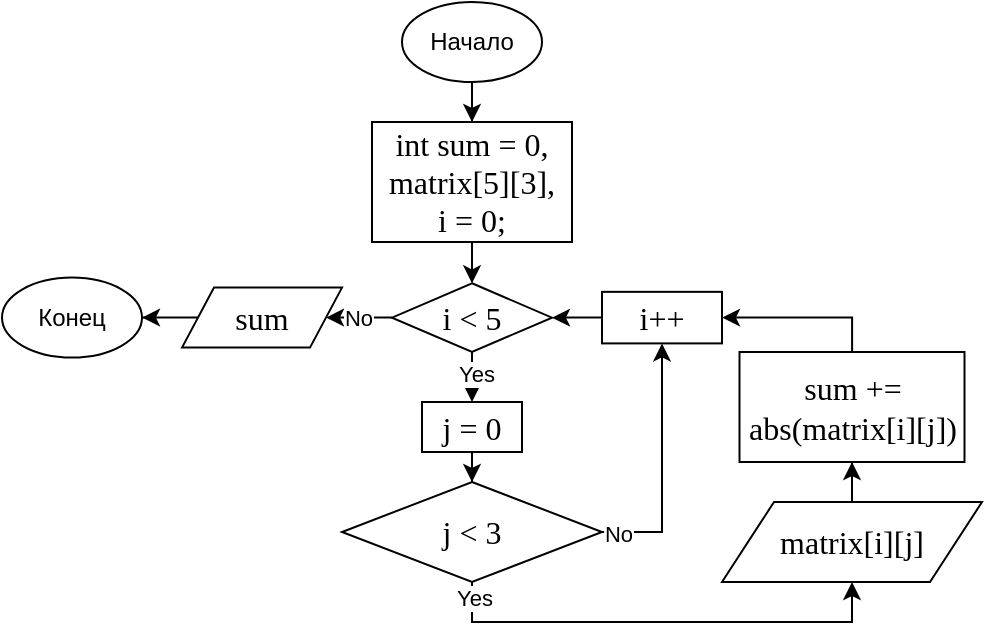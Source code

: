 <mxfile version="13.1.5" type="device"><diagram id="C5RBs43oDa-KdzZeNtuy" name="Page-1"><mxGraphModel dx="498" dy="281" grid="1" gridSize="10" guides="1" tooltips="1" connect="1" arrows="1" fold="1" page="1" pageScale="1" pageWidth="827" pageHeight="1169" math="0" shadow="0"><root><mxCell id="WIyWlLk6GJQsqaUBKTNV-0"/><mxCell id="WIyWlLk6GJQsqaUBKTNV-1" parent="WIyWlLk6GJQsqaUBKTNV-0"/><mxCell id="hzRiJR8K_pWHgd44_eGp-483" style="edgeStyle=orthogonalEdgeStyle;rounded=0;orthogonalLoop=1;jettySize=auto;html=1;entryX=0.5;entryY=0;entryDx=0;entryDy=0;" edge="1" parent="WIyWlLk6GJQsqaUBKTNV-1" source="hzRiJR8K_pWHgd44_eGp-397" target="hzRiJR8K_pWHgd44_eGp-458"><mxGeometry relative="1" as="geometry"/></mxCell><mxCell id="hzRiJR8K_pWHgd44_eGp-397" value="Начало" style="ellipse;whiteSpace=wrap;html=1;" vertex="1" parent="WIyWlLk6GJQsqaUBKTNV-1"><mxGeometry x="510" y="30" width="70" height="40" as="geometry"/></mxCell><mxCell id="hzRiJR8K_pWHgd44_eGp-451" value="Конец" style="ellipse;whiteSpace=wrap;html=1;" vertex="1" parent="WIyWlLk6GJQsqaUBKTNV-1"><mxGeometry x="310" y="167.81" width="70" height="40" as="geometry"/></mxCell><mxCell id="hzRiJR8K_pWHgd44_eGp-457" style="edgeStyle=orthogonalEdgeStyle;rounded=0;orthogonalLoop=1;jettySize=auto;html=1;" edge="1" parent="WIyWlLk6GJQsqaUBKTNV-1" source="hzRiJR8K_pWHgd44_eGp-458" target="hzRiJR8K_pWHgd44_eGp-462"><mxGeometry relative="1" as="geometry"/></mxCell><mxCell id="hzRiJR8K_pWHgd44_eGp-458" value="&lt;span lang=&quot;EN-US&quot; style=&quot;font-size: 12pt ; font-family: &amp;#34;times new roman&amp;#34; , serif&quot;&gt;int sum = 0,&lt;br&gt;&lt;span lang=&quot;FR&quot; style=&quot;font-size: 12pt ; font-family: &amp;#34;times new roman&amp;#34; , serif&quot;&gt;matrix[5][3],&lt;br&gt;&lt;/span&gt;&lt;span style=&quot;font-size: medium&quot;&gt;&lt;/span&gt;i = 0;&lt;br&gt;&lt;/span&gt;&lt;span style=&quot;font-size: medium&quot;&gt;&lt;/span&gt;" style="rounded=0;whiteSpace=wrap;html=1;fontFamily=Helvetica;fontSize=12;fontColor=#000000;align=center;strokeColor=#000000;fillColor=#ffffff;" vertex="1" parent="WIyWlLk6GJQsqaUBKTNV-1"><mxGeometry x="495" y="90" width="100" height="60" as="geometry"/></mxCell><mxCell id="hzRiJR8K_pWHgd44_eGp-459" style="edgeStyle=orthogonalEdgeStyle;rounded=0;orthogonalLoop=1;jettySize=auto;html=1;" edge="1" parent="WIyWlLk6GJQsqaUBKTNV-1" source="hzRiJR8K_pWHgd44_eGp-462" target="hzRiJR8K_pWHgd44_eGp-466"><mxGeometry relative="1" as="geometry"/></mxCell><mxCell id="hzRiJR8K_pWHgd44_eGp-460" value="Yes" style="edgeLabel;html=1;align=center;verticalAlign=middle;resizable=0;points=[];" vertex="1" connectable="0" parent="hzRiJR8K_pWHgd44_eGp-459"><mxGeometry x="0.467" y="2" relative="1" as="geometry"><mxPoint as="offset"/></mxGeometry></mxCell><mxCell id="hzRiJR8K_pWHgd44_eGp-491" style="edgeStyle=orthogonalEdgeStyle;rounded=0;orthogonalLoop=1;jettySize=auto;html=1;entryX=1;entryY=0.5;entryDx=0;entryDy=0;" edge="1" parent="WIyWlLk6GJQsqaUBKTNV-1" source="hzRiJR8K_pWHgd44_eGp-462" target="hzRiJR8K_pWHgd44_eGp-474"><mxGeometry relative="1" as="geometry"/></mxCell><mxCell id="hzRiJR8K_pWHgd44_eGp-494" value="No" style="edgeLabel;html=1;align=center;verticalAlign=middle;resizable=0;points=[];" vertex="1" connectable="0" parent="hzRiJR8K_pWHgd44_eGp-491"><mxGeometry x="0.74" y="11" relative="1" as="geometry"><mxPoint x="11" y="-11" as="offset"/></mxGeometry></mxCell><mxCell id="hzRiJR8K_pWHgd44_eGp-462" value="&lt;span lang=&quot;EN-US&quot; style=&quot;font-size: 12pt ; font-family: &amp;#34;times new roman&amp;#34; , serif&quot;&gt;i &amp;lt; 5&lt;/span&gt;&lt;span style=&quot;font-size: medium&quot;&gt;&lt;/span&gt;" style="rhombus;whiteSpace=wrap;html=1;" vertex="1" parent="WIyWlLk6GJQsqaUBKTNV-1"><mxGeometry x="505" y="170.63" width="80" height="34.37" as="geometry"/></mxCell><mxCell id="hzRiJR8K_pWHgd44_eGp-463" style="edgeStyle=orthogonalEdgeStyle;rounded=0;orthogonalLoop=1;jettySize=auto;html=1;entryX=1;entryY=0.5;entryDx=0;entryDy=0;" edge="1" parent="WIyWlLk6GJQsqaUBKTNV-1" source="hzRiJR8K_pWHgd44_eGp-464" target="hzRiJR8K_pWHgd44_eGp-462"><mxGeometry relative="1" as="geometry"/></mxCell><mxCell id="hzRiJR8K_pWHgd44_eGp-464" value="&lt;span lang=&quot;FR&quot; style=&quot;font-size: 12pt ; font-family: &amp;#34;times new roman&amp;#34; , serif&quot;&gt;i++&lt;/span&gt;&lt;span style=&quot;font-size: medium&quot;&gt;&lt;/span&gt;" style="rounded=0;whiteSpace=wrap;html=1;fontFamily=Helvetica;fontSize=12;fontColor=#000000;align=center;strokeColor=#000000;fillColor=#ffffff;" vertex="1" parent="WIyWlLk6GJQsqaUBKTNV-1"><mxGeometry x="610" y="174.92" width="60" height="25.78" as="geometry"/></mxCell><mxCell id="hzRiJR8K_pWHgd44_eGp-485" style="edgeStyle=orthogonalEdgeStyle;rounded=0;orthogonalLoop=1;jettySize=auto;html=1;entryX=0.5;entryY=0;entryDx=0;entryDy=0;" edge="1" parent="WIyWlLk6GJQsqaUBKTNV-1" source="hzRiJR8K_pWHgd44_eGp-466" target="hzRiJR8K_pWHgd44_eGp-471"><mxGeometry relative="1" as="geometry"/></mxCell><mxCell id="hzRiJR8K_pWHgd44_eGp-466" value="&lt;span lang=&quot;FR&quot; style=&quot;font-size: 12pt ; font-family: &amp;#34;times new roman&amp;#34; , serif&quot;&gt;j = 0&lt;/span&gt;&lt;span style=&quot;font-size: medium&quot;&gt;&lt;/span&gt;" style="rounded=0;whiteSpace=wrap;html=1;" vertex="1" parent="WIyWlLk6GJQsqaUBKTNV-1"><mxGeometry x="520" y="230" width="50" height="25" as="geometry"/></mxCell><mxCell id="hzRiJR8K_pWHgd44_eGp-486" style="edgeStyle=orthogonalEdgeStyle;rounded=0;orthogonalLoop=1;jettySize=auto;html=1;entryX=0.5;entryY=1;entryDx=0;entryDy=0;" edge="1" parent="WIyWlLk6GJQsqaUBKTNV-1" source="hzRiJR8K_pWHgd44_eGp-471" target="hzRiJR8K_pWHgd44_eGp-464"><mxGeometry relative="1" as="geometry"><Array as="points"><mxPoint x="640" y="295"/></Array></mxGeometry></mxCell><mxCell id="hzRiJR8K_pWHgd44_eGp-487" value="No" style="edgeLabel;html=1;align=center;verticalAlign=middle;resizable=0;points=[];" vertex="1" connectable="0" parent="hzRiJR8K_pWHgd44_eGp-486"><mxGeometry x="-0.877" y="-1" relative="1" as="geometry"><mxPoint as="offset"/></mxGeometry></mxCell><mxCell id="hzRiJR8K_pWHgd44_eGp-488" style="edgeStyle=orthogonalEdgeStyle;rounded=0;orthogonalLoop=1;jettySize=auto;html=1;entryX=0.5;entryY=1;entryDx=0;entryDy=0;" edge="1" parent="WIyWlLk6GJQsqaUBKTNV-1" source="hzRiJR8K_pWHgd44_eGp-471" target="hzRiJR8K_pWHgd44_eGp-476"><mxGeometry relative="1" as="geometry"><Array as="points"><mxPoint x="545" y="340"/><mxPoint x="735" y="340"/></Array></mxGeometry></mxCell><mxCell id="hzRiJR8K_pWHgd44_eGp-489" value="Yes" style="edgeLabel;html=1;align=center;verticalAlign=middle;resizable=0;points=[];" vertex="1" connectable="0" parent="hzRiJR8K_pWHgd44_eGp-488"><mxGeometry x="-0.82" y="12" relative="1" as="geometry"><mxPoint as="offset"/></mxGeometry></mxCell><mxCell id="hzRiJR8K_pWHgd44_eGp-471" value="&lt;span lang=&quot;FR&quot; style=&quot;font-size: 12pt ; font-family: &amp;#34;times new roman&amp;#34; , serif&quot;&gt;j &amp;lt; 3&lt;/span&gt;&lt;span style=&quot;font-size: medium&quot;&gt;&lt;/span&gt;" style="rhombus;whiteSpace=wrap;html=1;" vertex="1" parent="WIyWlLk6GJQsqaUBKTNV-1"><mxGeometry x="480" y="270" width="130" height="50" as="geometry"/></mxCell><mxCell id="hzRiJR8K_pWHgd44_eGp-490" style="edgeStyle=orthogonalEdgeStyle;rounded=0;orthogonalLoop=1;jettySize=auto;html=1;entryX=1;entryY=0.5;entryDx=0;entryDy=0;" edge="1" parent="WIyWlLk6GJQsqaUBKTNV-1" source="hzRiJR8K_pWHgd44_eGp-473" target="hzRiJR8K_pWHgd44_eGp-464"><mxGeometry relative="1" as="geometry"><Array as="points"><mxPoint x="735" y="188"/></Array></mxGeometry></mxCell><mxCell id="hzRiJR8K_pWHgd44_eGp-473" value="&lt;span lang=&quot;FR&quot; style=&quot;font-size: 12pt ; font-family: &amp;#34;times new roman&amp;#34; , serif&quot;&gt;sum += abs(&lt;/span&gt;&lt;span style=&quot;font-size: medium&quot;&gt;&lt;/span&gt;&lt;span style=&quot;font-family: &amp;#34;times new roman&amp;#34; , serif ; font-size: 16px&quot;&gt;matrix[i][j])&lt;/span&gt;" style="rounded=0;whiteSpace=wrap;html=1;fontFamily=Helvetica;fontSize=12;fontColor=#000000;align=center;strokeColor=#000000;fillColor=#ffffff;" vertex="1" parent="WIyWlLk6GJQsqaUBKTNV-1"><mxGeometry x="678.75" y="205" width="112.5" height="55" as="geometry"/></mxCell><mxCell id="hzRiJR8K_pWHgd44_eGp-492" style="edgeStyle=orthogonalEdgeStyle;rounded=0;orthogonalLoop=1;jettySize=auto;html=1;entryX=1;entryY=0.5;entryDx=0;entryDy=0;" edge="1" parent="WIyWlLk6GJQsqaUBKTNV-1" source="hzRiJR8K_pWHgd44_eGp-474" target="hzRiJR8K_pWHgd44_eGp-451"><mxGeometry relative="1" as="geometry"/></mxCell><mxCell id="hzRiJR8K_pWHgd44_eGp-474" value="&lt;span lang=&quot;NO-BOK&quot; style=&quot;font-size: 12pt ; font-family: &amp;#34;times new roman&amp;#34; , serif&quot;&gt;sum&lt;/span&gt;&lt;span style=&quot;font-size: medium&quot;&gt;&lt;/span&gt;" style="shape=parallelogram;perimeter=parallelogramPerimeter;whiteSpace=wrap;html=1;fontFamily=Helvetica;fontSize=12;fontColor=#000000;align=center;strokeColor=#000000;fillColor=#ffffff;" vertex="1" parent="WIyWlLk6GJQsqaUBKTNV-1"><mxGeometry x="400" y="172.81" width="80" height="30" as="geometry"/></mxCell><mxCell id="hzRiJR8K_pWHgd44_eGp-484" style="edgeStyle=orthogonalEdgeStyle;rounded=0;orthogonalLoop=1;jettySize=auto;html=1;entryX=0.5;entryY=1;entryDx=0;entryDy=0;" edge="1" parent="WIyWlLk6GJQsqaUBKTNV-1" source="hzRiJR8K_pWHgd44_eGp-476" target="hzRiJR8K_pWHgd44_eGp-473"><mxGeometry relative="1" as="geometry"/></mxCell><mxCell id="hzRiJR8K_pWHgd44_eGp-476" value="&lt;span lang=&quot;FR&quot; style=&quot;font-size: 12pt ; font-family: &amp;#34;times new roman&amp;#34; , serif&quot;&gt;matrix[i][j]&lt;/span&gt;&lt;span style=&quot;font-size: medium&quot;&gt;&lt;/span&gt;" style="shape=parallelogram;perimeter=parallelogramPerimeter;whiteSpace=wrap;html=1;fontFamily=Helvetica;fontSize=12;fontColor=#000000;align=center;strokeColor=#000000;fillColor=#ffffff;" vertex="1" parent="WIyWlLk6GJQsqaUBKTNV-1"><mxGeometry x="670" y="280" width="130" height="40" as="geometry"/></mxCell></root></mxGraphModel></diagram></mxfile>
